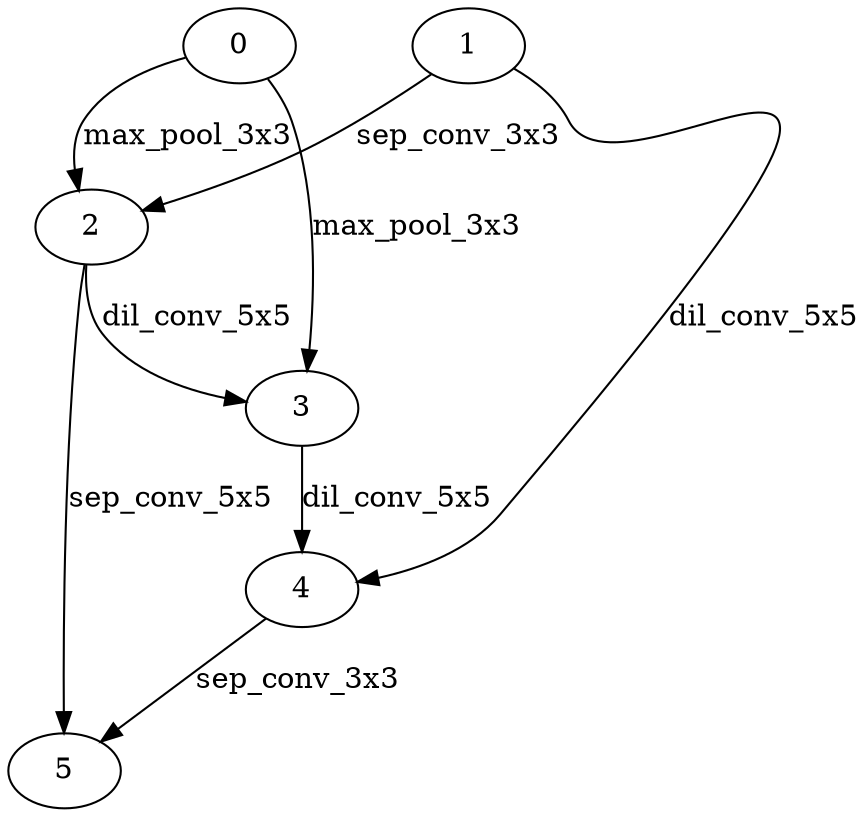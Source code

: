 digraph normal_cell_5 {
	1 -> 2 [label=sep_conv_3x3]
	0 -> 2 [label=max_pool_3x3]
	2 -> 3 [label=dil_conv_5x5]
	0 -> 3 [label=max_pool_3x3]
	3 -> 4 [label=dil_conv_5x5]
	1 -> 4 [label=dil_conv_5x5]
	4 -> 5 [label=sep_conv_3x3]
	2 -> 5 [label=sep_conv_5x5]
}
